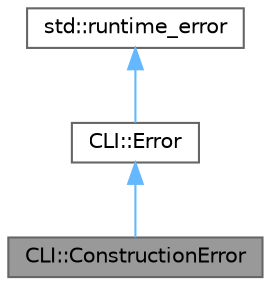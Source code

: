 digraph "CLI::ConstructionError"
{
 // LATEX_PDF_SIZE
  bgcolor="transparent";
  edge [fontname=Helvetica,fontsize=10,labelfontname=Helvetica,labelfontsize=10];
  node [fontname=Helvetica,fontsize=10,shape=box,height=0.2,width=0.4];
  Node1 [id="Node000001",label="CLI::ConstructionError",height=0.2,width=0.4,color="gray40", fillcolor="grey60", style="filled", fontcolor="black",tooltip="Construction errors (not in parsing)"];
  Node2 -> Node1 [id="edge1_Node000001_Node000002",dir="back",color="steelblue1",style="solid",tooltip=" "];
  Node2 [id="Node000002",label="CLI::Error",height=0.2,width=0.4,color="gray40", fillcolor="white", style="filled",URL="$class_c_l_i_1_1_error.html",tooltip="All errors derive from this one"];
  Node3 -> Node2 [id="edge2_Node000002_Node000003",dir="back",color="steelblue1",style="solid",tooltip=" "];
  Node3 [id="Node000003",label="std::runtime_error",height=0.2,width=0.4,color="gray40", fillcolor="white", style="filled",tooltip=" "];
}
